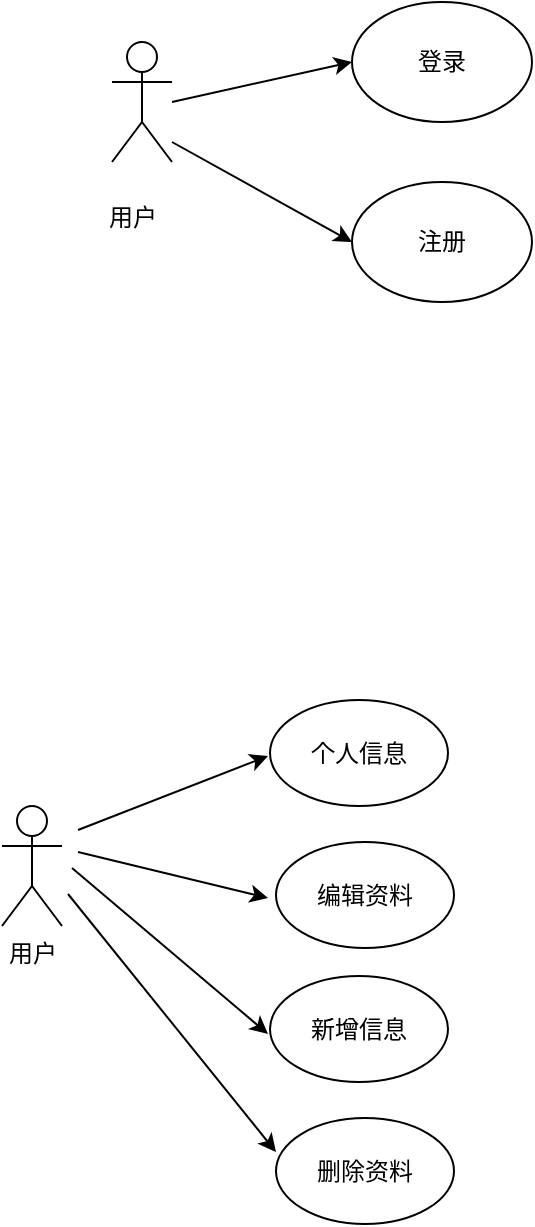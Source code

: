 <mxfile version="24.0.5" type="github">
  <diagram name="第 1 页" id="gM7MJJ7JYpwecgXSj7B0">
    <mxGraphModel dx="1050" dy="538" grid="0" gridSize="10" guides="1" tooltips="1" connect="1" arrows="1" fold="1" page="0" pageScale="1" pageWidth="827" pageHeight="1169" math="0" shadow="0">
      <root>
        <mxCell id="0" />
        <mxCell id="1" parent="0" />
        <mxCell id="KLd0vVs-tGkJM2MQIqew-1" value="" style="shape=umlActor;verticalLabelPosition=bottom;verticalAlign=top;html=1;" vertex="1" parent="1">
          <mxGeometry x="180" y="170" width="30" height="60" as="geometry" />
        </mxCell>
        <mxCell id="KLd0vVs-tGkJM2MQIqew-2" value="" style="endArrow=classic;html=1;rounded=0;" edge="1" parent="1">
          <mxGeometry width="50" height="50" relative="1" as="geometry">
            <mxPoint x="210" y="200" as="sourcePoint" />
            <mxPoint x="300" y="180" as="targetPoint" />
          </mxGeometry>
        </mxCell>
        <mxCell id="KLd0vVs-tGkJM2MQIqew-3" value="登录" style="ellipse;whiteSpace=wrap;html=1;" vertex="1" parent="1">
          <mxGeometry x="300" y="150" width="90" height="60" as="geometry" />
        </mxCell>
        <mxCell id="KLd0vVs-tGkJM2MQIqew-4" value="注册" style="ellipse;whiteSpace=wrap;html=1;" vertex="1" parent="1">
          <mxGeometry x="300" y="240" width="90" height="60" as="geometry" />
        </mxCell>
        <mxCell id="KLd0vVs-tGkJM2MQIqew-5" value="" style="endArrow=classic;html=1;rounded=0;entryX=0;entryY=0.5;entryDx=0;entryDy=0;" edge="1" parent="1" target="KLd0vVs-tGkJM2MQIqew-4">
          <mxGeometry width="50" height="50" relative="1" as="geometry">
            <mxPoint x="210" y="220" as="sourcePoint" />
            <mxPoint x="280" y="260" as="targetPoint" />
          </mxGeometry>
        </mxCell>
        <mxCell id="KLd0vVs-tGkJM2MQIqew-8" value="用户" style="text;html=1;align=center;verticalAlign=middle;resizable=0;points=[];autosize=1;strokeColor=none;fillColor=none;" vertex="1" parent="1">
          <mxGeometry x="168.5" y="245" width="42" height="26" as="geometry" />
        </mxCell>
        <mxCell id="KLd0vVs-tGkJM2MQIqew-9" value="用户" style="shape=umlActor;verticalLabelPosition=bottom;verticalAlign=top;html=1;outlineConnect=0;" vertex="1" parent="1">
          <mxGeometry x="125" y="552" width="30" height="60" as="geometry" />
        </mxCell>
        <mxCell id="KLd0vVs-tGkJM2MQIqew-10" value="" style="endArrow=classic;html=1;rounded=0;" edge="1" parent="1">
          <mxGeometry width="50" height="50" relative="1" as="geometry">
            <mxPoint x="163" y="564" as="sourcePoint" />
            <mxPoint x="258" y="527" as="targetPoint" />
          </mxGeometry>
        </mxCell>
        <mxCell id="KLd0vVs-tGkJM2MQIqew-11" value="个人信息" style="ellipse;whiteSpace=wrap;html=1;" vertex="1" parent="1">
          <mxGeometry x="259" y="499" width="89" height="53" as="geometry" />
        </mxCell>
        <mxCell id="KLd0vVs-tGkJM2MQIqew-12" value="编辑资料" style="ellipse;whiteSpace=wrap;html=1;" vertex="1" parent="1">
          <mxGeometry x="262" y="570" width="89" height="53" as="geometry" />
        </mxCell>
        <mxCell id="KLd0vVs-tGkJM2MQIqew-13" value="删除资料" style="ellipse;whiteSpace=wrap;html=1;" vertex="1" parent="1">
          <mxGeometry x="262" y="708" width="89" height="53" as="geometry" />
        </mxCell>
        <mxCell id="KLd0vVs-tGkJM2MQIqew-14" value="新增信息" style="ellipse;whiteSpace=wrap;html=1;" vertex="1" parent="1">
          <mxGeometry x="259" y="637" width="89" height="53" as="geometry" />
        </mxCell>
        <mxCell id="KLd0vVs-tGkJM2MQIqew-15" value="" style="endArrow=classic;html=1;rounded=0;" edge="1" parent="1">
          <mxGeometry width="50" height="50" relative="1" as="geometry">
            <mxPoint x="163" y="575" as="sourcePoint" />
            <mxPoint x="258" y="598" as="targetPoint" />
          </mxGeometry>
        </mxCell>
        <mxCell id="KLd0vVs-tGkJM2MQIqew-16" value="" style="endArrow=classic;html=1;rounded=0;" edge="1" parent="1">
          <mxGeometry width="50" height="50" relative="1" as="geometry">
            <mxPoint x="160" y="583" as="sourcePoint" />
            <mxPoint x="258" y="666" as="targetPoint" />
          </mxGeometry>
        </mxCell>
        <mxCell id="KLd0vVs-tGkJM2MQIqew-17" value="" style="endArrow=classic;html=1;rounded=0;exitX=1;exitY=1;exitDx=0;exitDy=0;exitPerimeter=0;" edge="1" parent="1">
          <mxGeometry width="50" height="50" relative="1" as="geometry">
            <mxPoint x="158" y="596" as="sourcePoint" />
            <mxPoint x="262" y="725" as="targetPoint" />
          </mxGeometry>
        </mxCell>
      </root>
    </mxGraphModel>
  </diagram>
</mxfile>
